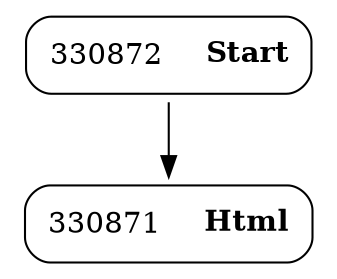 digraph ast {
node [shape=none];
330871 [label=<<TABLE border='1' cellspacing='0' cellpadding='10' style='rounded' ><TR><TD border='0'>330871</TD><TD border='0'><B>Html</B></TD></TR></TABLE>>];
330872 [label=<<TABLE border='1' cellspacing='0' cellpadding='10' style='rounded' ><TR><TD border='0'>330872</TD><TD border='0'><B>Start</B></TD></TR></TABLE>>];
330872 -> 330871 [weight=2];
}
